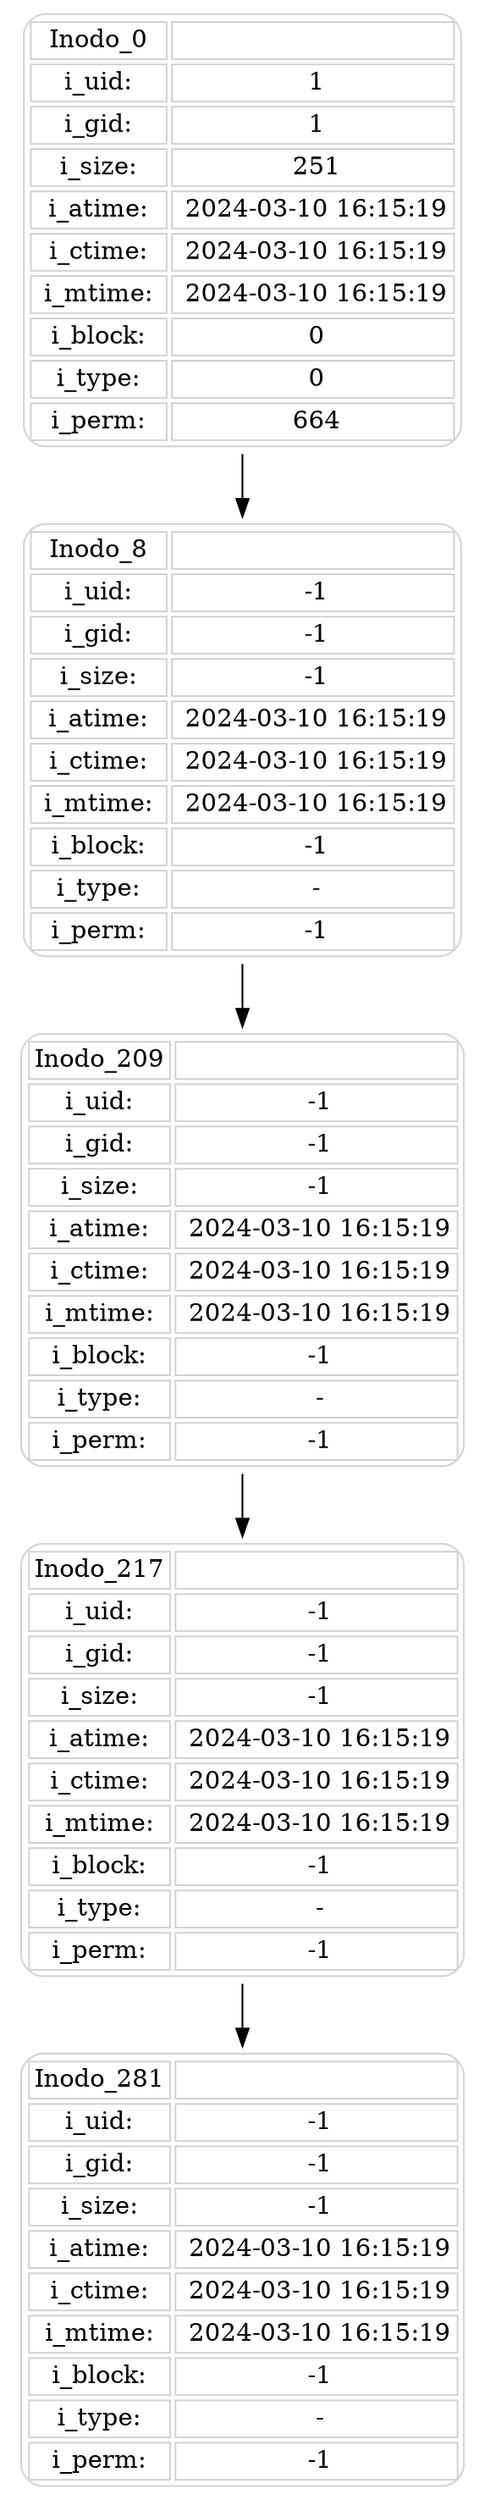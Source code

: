digraph G {
a0[shape=none, color=lightgrey, label=<
<TABLE cellspacing="3" cellpadding="2" style="rounded">
<TR><TD>Inodo_0</TD><TD></TD></TR>
<TR><TD> i_uid: </TD><TD> 1</TD></TR>
<TR><TD> i_gid: </TD><TD> 1</TD></TR>
<TR><TD> i_size: </TD><TD> 251</TD></TR>
<TR><TD> i_atime: </TD><TD> 2024-03-10 16:15:19</TD></TR>
<TR><TD> i_ctime: </TD><TD> 2024-03-10 16:15:19</TD></TR>
<TR><TD> i_mtime: </TD><TD> 2024-03-10 16:15:19</TD></TR>
<TR><TD> i_block: </TD><TD> 0</TD></TR>
<TR><TD> i_type: </TD><TD> 0</TD></TR>
<TR><TD> i_perm: </TD><TD> 664</TD></TR>
</TABLE>>]; 

a8[shape=none, color=lightgrey, label=<
<TABLE cellspacing="3" cellpadding="2" style="rounded">
<TR><TD>Inodo_8</TD><TD></TD></TR>
<TR><TD> i_uid: </TD><TD> -1</TD></TR>
<TR><TD> i_gid: </TD><TD> -1</TD></TR>
<TR><TD> i_size: </TD><TD> -1</TD></TR>
<TR><TD> i_atime: </TD><TD> 2024-03-10 16:15:19</TD></TR>
<TR><TD> i_ctime: </TD><TD> 2024-03-10 16:15:19</TD></TR>
<TR><TD> i_mtime: </TD><TD> 2024-03-10 16:15:19</TD></TR>
<TR><TD> i_block: </TD><TD> -1</TD></TR>
<TR><TD> i_type: </TD><TD> -</TD></TR>
<TR><TD> i_perm: </TD><TD> -1</TD></TR>
</TABLE>>]; 

a0-> a8

a209[shape=none, color=lightgrey, label=<
<TABLE cellspacing="3" cellpadding="2" style="rounded">
<TR><TD>Inodo_209</TD><TD></TD></TR>
<TR><TD> i_uid: </TD><TD> -1</TD></TR>
<TR><TD> i_gid: </TD><TD> -1</TD></TR>
<TR><TD> i_size: </TD><TD> -1</TD></TR>
<TR><TD> i_atime: </TD><TD> 2024-03-10 16:15:19</TD></TR>
<TR><TD> i_ctime: </TD><TD> 2024-03-10 16:15:19</TD></TR>
<TR><TD> i_mtime: </TD><TD> 2024-03-10 16:15:19</TD></TR>
<TR><TD> i_block: </TD><TD> -1</TD></TR>
<TR><TD> i_type: </TD><TD> -</TD></TR>
<TR><TD> i_perm: </TD><TD> -1</TD></TR>
</TABLE>>]; 

a8-> a209

a217[shape=none, color=lightgrey, label=<
<TABLE cellspacing="3" cellpadding="2" style="rounded">
<TR><TD>Inodo_217</TD><TD></TD></TR>
<TR><TD> i_uid: </TD><TD> -1</TD></TR>
<TR><TD> i_gid: </TD><TD> -1</TD></TR>
<TR><TD> i_size: </TD><TD> -1</TD></TR>
<TR><TD> i_atime: </TD><TD> 2024-03-10 16:15:19</TD></TR>
<TR><TD> i_ctime: </TD><TD> 2024-03-10 16:15:19</TD></TR>
<TR><TD> i_mtime: </TD><TD> 2024-03-10 16:15:19</TD></TR>
<TR><TD> i_block: </TD><TD> -1</TD></TR>
<TR><TD> i_type: </TD><TD> -</TD></TR>
<TR><TD> i_perm: </TD><TD> -1</TD></TR>
</TABLE>>]; 

a209-> a217

a281[shape=none, color=lightgrey, label=<
<TABLE cellspacing="3" cellpadding="2" style="rounded">
<TR><TD>Inodo_281</TD><TD></TD></TR>
<TR><TD> i_uid: </TD><TD> -1</TD></TR>
<TR><TD> i_gid: </TD><TD> -1</TD></TR>
<TR><TD> i_size: </TD><TD> -1</TD></TR>
<TR><TD> i_atime: </TD><TD> 2024-03-10 16:15:19</TD></TR>
<TR><TD> i_ctime: </TD><TD> 2024-03-10 16:15:19</TD></TR>
<TR><TD> i_mtime: </TD><TD> 2024-03-10 16:15:19</TD></TR>
<TR><TD> i_block: </TD><TD> -1</TD></TR>
<TR><TD> i_type: </TD><TD> -</TD></TR>
<TR><TD> i_perm: </TD><TD> -1</TD></TR>
</TABLE>>]; 

a217-> a281

}